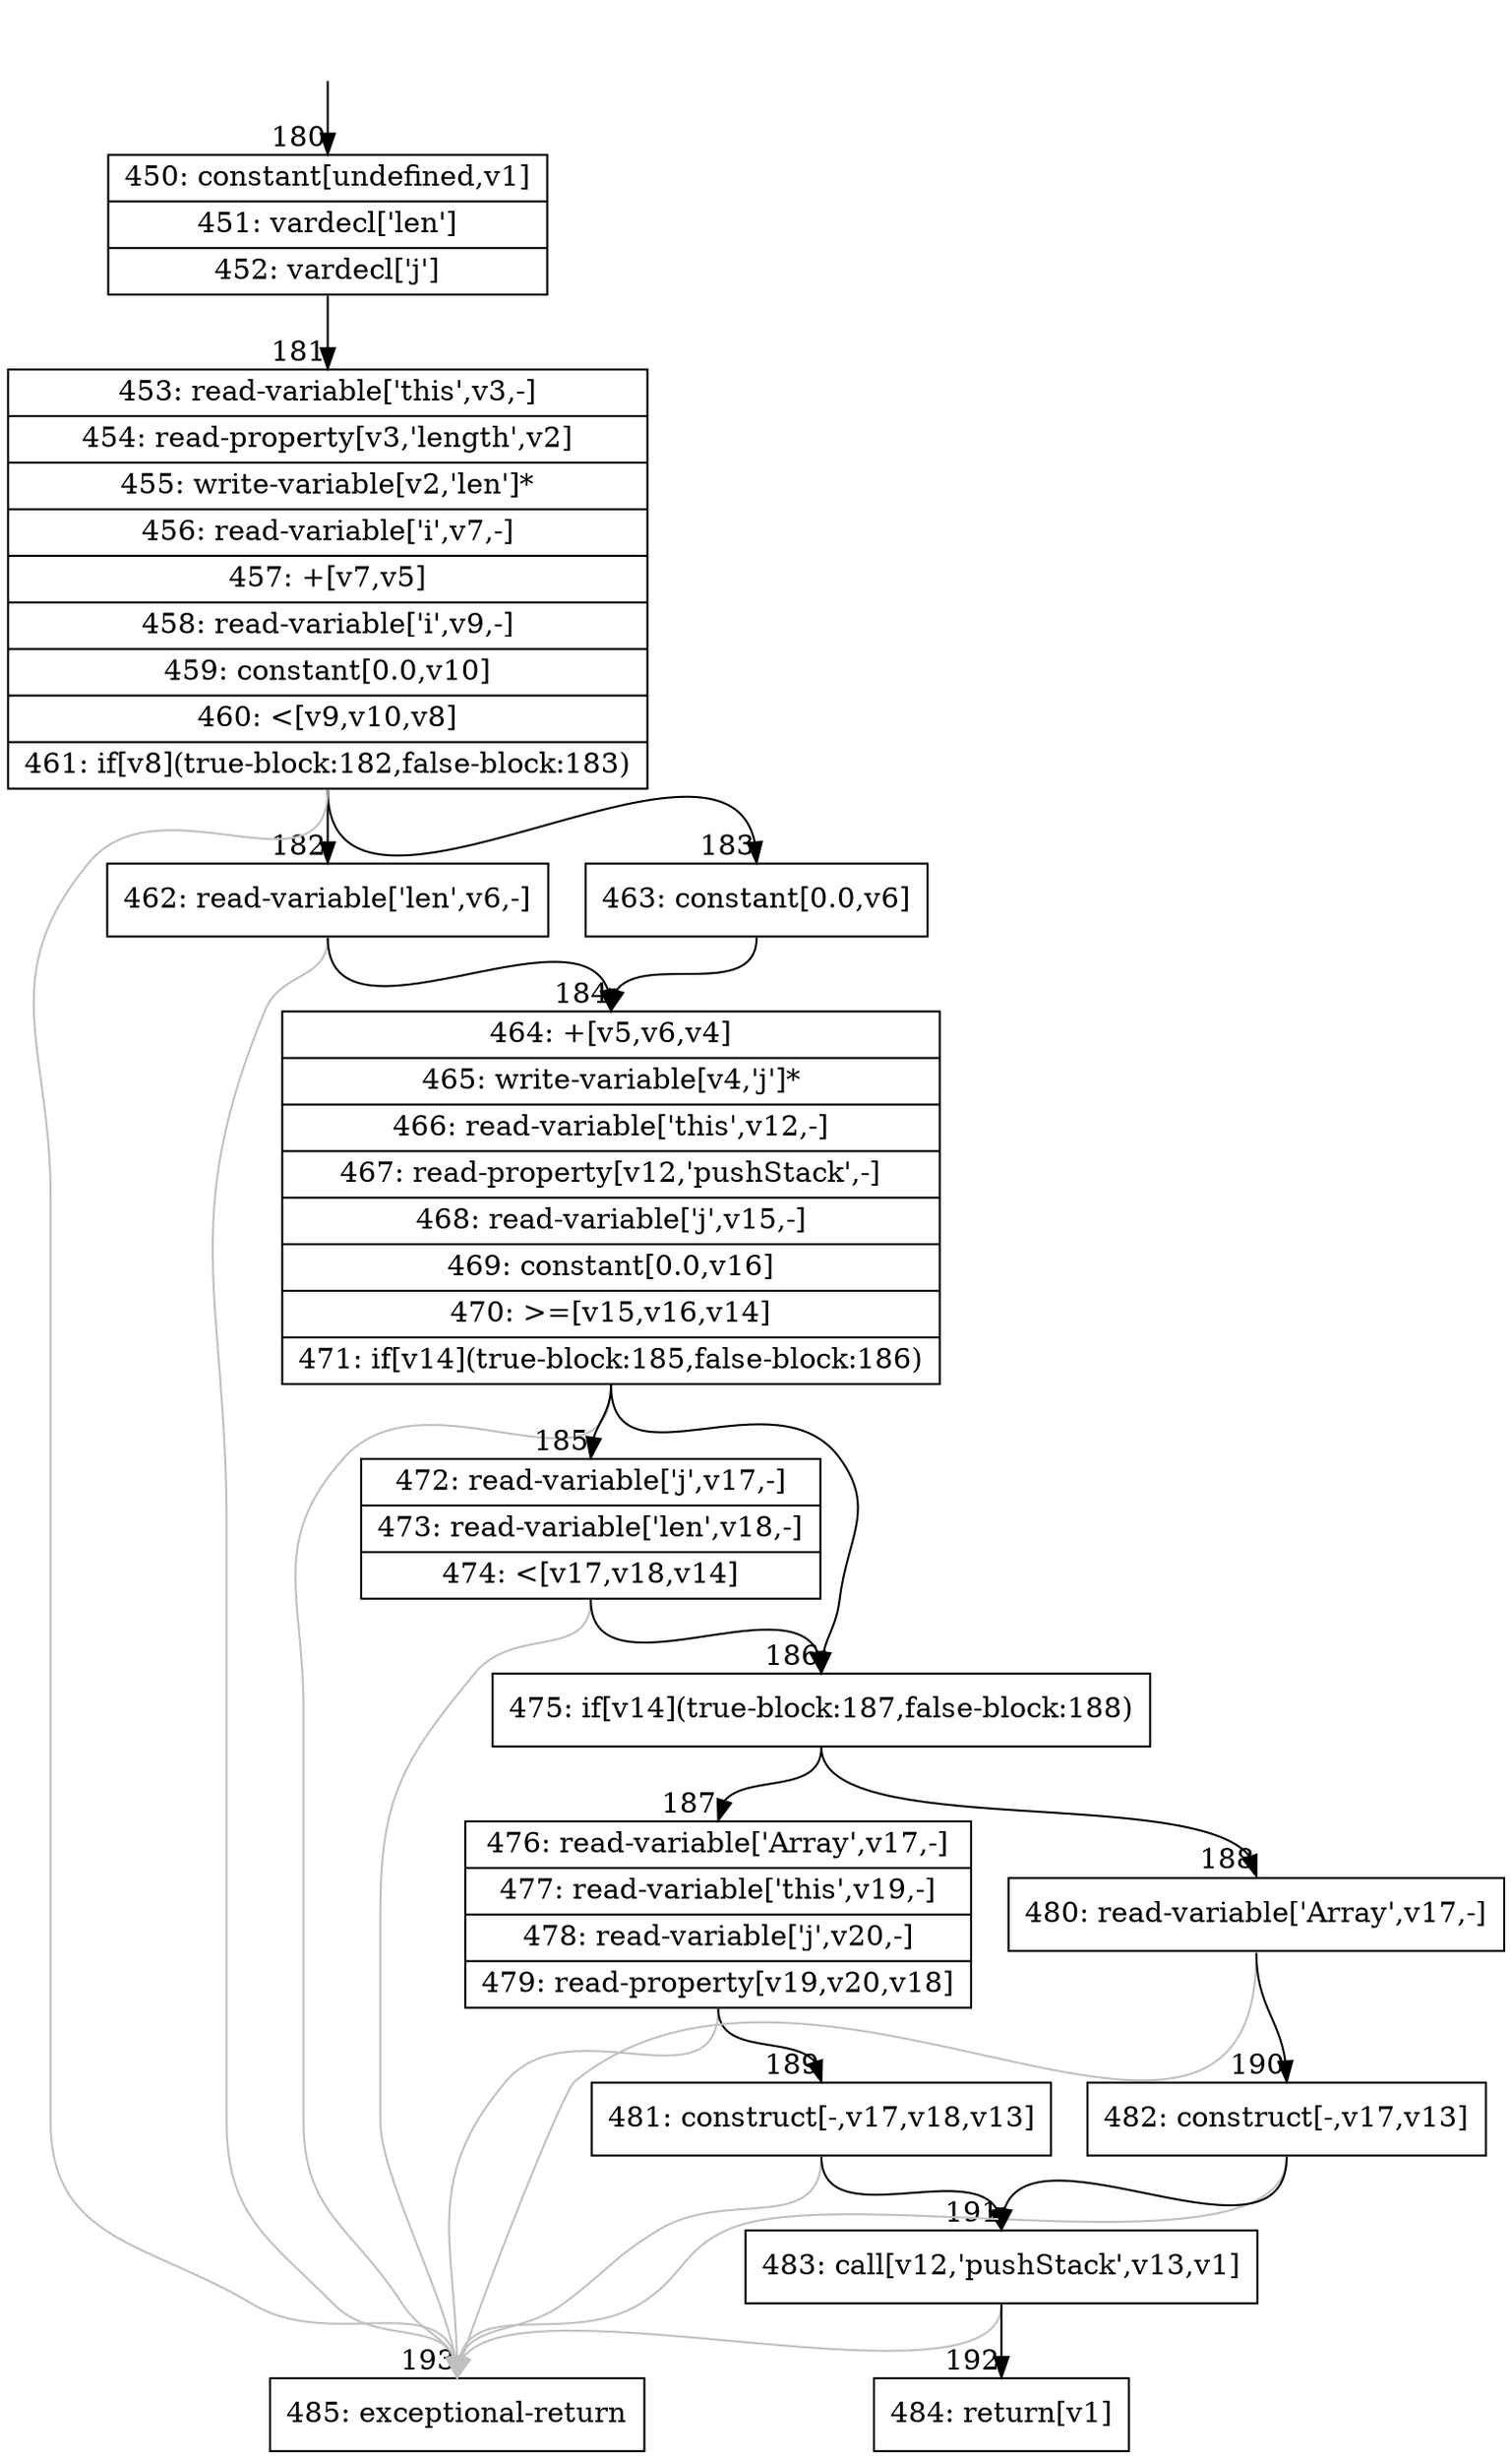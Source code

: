 digraph {
rankdir="TD"
BB_entry16[shape=none,label=""];
BB_entry16 -> BB180 [tailport=s, headport=n, headlabel="    180"]
BB180 [shape=record label="{450: constant[undefined,v1]|451: vardecl['len']|452: vardecl['j']}" ] 
BB180 -> BB181 [tailport=s, headport=n, headlabel="      181"]
BB181 [shape=record label="{453: read-variable['this',v3,-]|454: read-property[v3,'length',v2]|455: write-variable[v2,'len']*|456: read-variable['i',v7,-]|457: +[v7,v5]|458: read-variable['i',v9,-]|459: constant[0.0,v10]|460: \<[v9,v10,v8]|461: if[v8](true-block:182,false-block:183)}" ] 
BB181 -> BB182 [tailport=s, headport=n, headlabel="      182"]
BB181 -> BB183 [tailport=s, headport=n, headlabel="      183"]
BB181 -> BB193 [tailport=s, headport=n, color=gray, headlabel="      193"]
BB182 [shape=record label="{462: read-variable['len',v6,-]}" ] 
BB182 -> BB184 [tailport=s, headport=n, headlabel="      184"]
BB182 -> BB193 [tailport=s, headport=n, color=gray]
BB183 [shape=record label="{463: constant[0.0,v6]}" ] 
BB183 -> BB184 [tailport=s, headport=n]
BB184 [shape=record label="{464: +[v5,v6,v4]|465: write-variable[v4,'j']*|466: read-variable['this',v12,-]|467: read-property[v12,'pushStack',-]|468: read-variable['j',v15,-]|469: constant[0.0,v16]|470: \>=[v15,v16,v14]|471: if[v14](true-block:185,false-block:186)}" ] 
BB184 -> BB186 [tailport=s, headport=n, headlabel="      186"]
BB184 -> BB185 [tailport=s, headport=n, headlabel="      185"]
BB184 -> BB193 [tailport=s, headport=n, color=gray]
BB185 [shape=record label="{472: read-variable['j',v17,-]|473: read-variable['len',v18,-]|474: \<[v17,v18,v14]}" ] 
BB185 -> BB186 [tailport=s, headport=n]
BB185 -> BB193 [tailport=s, headport=n, color=gray]
BB186 [shape=record label="{475: if[v14](true-block:187,false-block:188)}" ] 
BB186 -> BB187 [tailport=s, headport=n, headlabel="      187"]
BB186 -> BB188 [tailport=s, headport=n, headlabel="      188"]
BB187 [shape=record label="{476: read-variable['Array',v17,-]|477: read-variable['this',v19,-]|478: read-variable['j',v20,-]|479: read-property[v19,v20,v18]}" ] 
BB187 -> BB189 [tailport=s, headport=n, headlabel="      189"]
BB187 -> BB193 [tailport=s, headport=n, color=gray]
BB188 [shape=record label="{480: read-variable['Array',v17,-]}" ] 
BB188 -> BB190 [tailport=s, headport=n, headlabel="      190"]
BB188 -> BB193 [tailport=s, headport=n, color=gray]
BB189 [shape=record label="{481: construct[-,v17,v18,v13]}" ] 
BB189 -> BB191 [tailport=s, headport=n, headlabel="      191"]
BB189 -> BB193 [tailport=s, headport=n, color=gray]
BB190 [shape=record label="{482: construct[-,v17,v13]}" ] 
BB190 -> BB191 [tailport=s, headport=n]
BB190 -> BB193 [tailport=s, headport=n, color=gray]
BB191 [shape=record label="{483: call[v12,'pushStack',v13,v1]}" ] 
BB191 -> BB192 [tailport=s, headport=n, headlabel="      192"]
BB191 -> BB193 [tailport=s, headport=n, color=gray]
BB192 [shape=record label="{484: return[v1]}" ] 
BB193 [shape=record label="{485: exceptional-return}" ] 
}
